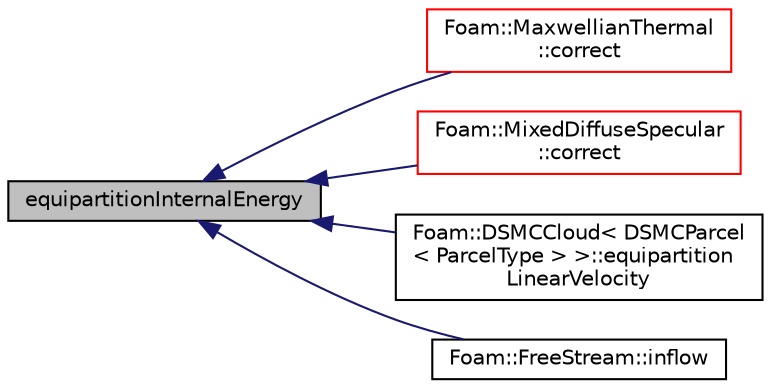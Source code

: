 digraph "equipartitionInternalEnergy"
{
  bgcolor="transparent";
  edge [fontname="Helvetica",fontsize="10",labelfontname="Helvetica",labelfontsize="10"];
  node [fontname="Helvetica",fontsize="10",shape=record];
  rankdir="LR";
  Node128 [label="equipartitionInternalEnergy",height=0.2,width=0.4,color="black", fillcolor="grey75", style="filled", fontcolor="black"];
  Node128 -> Node129 [dir="back",color="midnightblue",fontsize="10",style="solid",fontname="Helvetica"];
  Node129 [label="Foam::MaxwellianThermal\l::correct",height=0.2,width=0.4,color="red",URL="$a24853.html#a881dca43d304d4d744b6e48dac4439b1",tooltip="Apply wall correction. "];
  Node128 -> Node131 [dir="back",color="midnightblue",fontsize="10",style="solid",fontname="Helvetica"];
  Node131 [label="Foam::MixedDiffuseSpecular\l::correct",height=0.2,width=0.4,color="red",URL="$a24857.html#a881dca43d304d4d744b6e48dac4439b1",tooltip="Apply wall correction. "];
  Node128 -> Node133 [dir="back",color="midnightblue",fontsize="10",style="solid",fontname="Helvetica"];
  Node133 [label="Foam::DSMCCloud\< DSMCParcel\l\< ParcelType \> \>::equipartition\lLinearVelocity",height=0.2,width=0.4,color="black",URL="$a24813.html#a5488dcba09b3b0f37f0b24c4cae10422",tooltip="Generate a random velocity sampled from the Maxwellian speed. "];
  Node128 -> Node134 [dir="back",color="midnightblue",fontsize="10",style="solid",fontname="Helvetica"];
  Node134 [label="Foam::FreeStream::inflow",height=0.2,width=0.4,color="black",URL="$a24845.html#a84e6a7b742df4fcb240fff3040770a0b",tooltip="Introduce particles. "];
}
